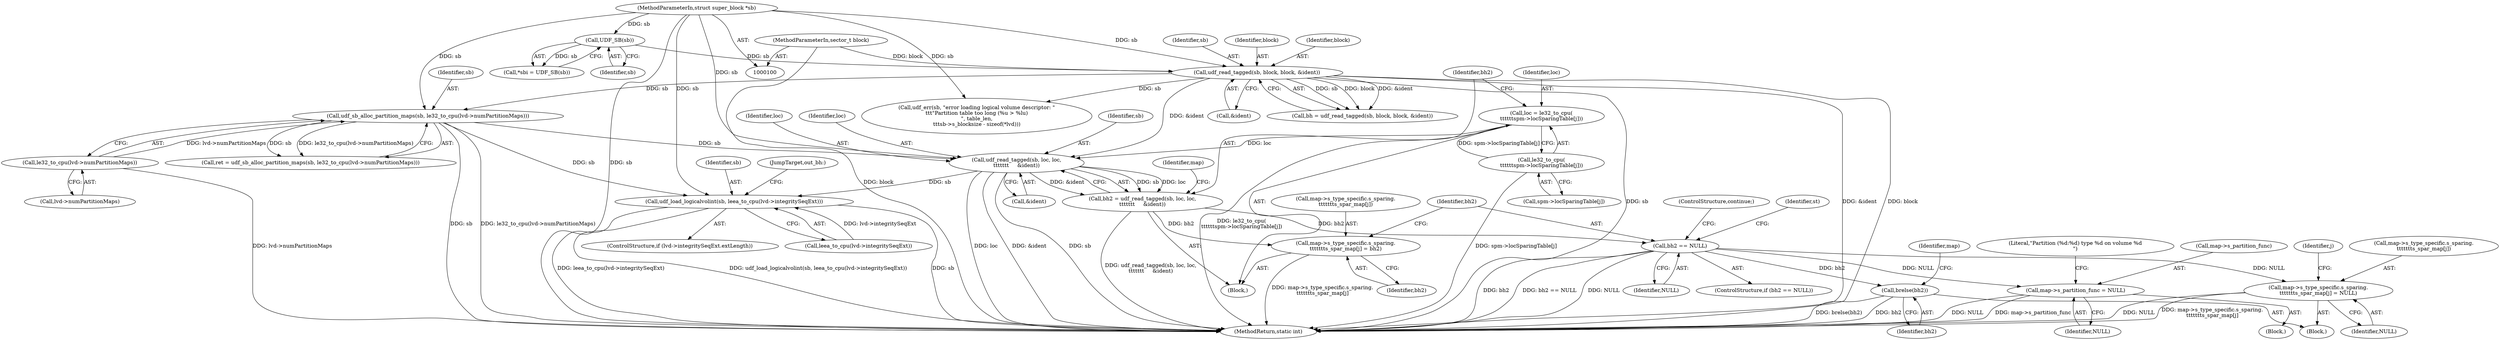 digraph "0_linux_adee11b2085bee90bd8f4f52123ffb07882d6256@API" {
"1000399" [label="(Call,udf_read_tagged(sb, loc, loc,\n\t\t\t\t\t\t\t     &ident))"];
"1000178" [label="(Call,udf_sb_alloc_partition_maps(sb, le32_to_cpu(lvd->numPartitionMaps)))"];
"1000125" [label="(Call,udf_read_tagged(sb, block, block, &ident))"];
"1000113" [label="(Call,UDF_SB(sb))"];
"1000101" [label="(MethodParameterIn,struct super_block *sb)"];
"1000102" [label="(MethodParameterIn,sector_t block)"];
"1000180" [label="(Call,le32_to_cpu(lvd->numPartitionMaps))"];
"1000389" [label="(Call,loc = le32_to_cpu(\n\t\t\t\t\t\tspm->locSparingTable[j]))"];
"1000391" [label="(Call,le32_to_cpu(\n\t\t\t\t\t\tspm->locSparingTable[j]))"];
"1000397" [label="(Call,bh2 = udf_read_tagged(sb, loc, loc,\n\t\t\t\t\t\t\t     &ident))"];
"1000405" [label="(Call,map->s_type_specific.s_sparing.\n\t\t\t\t\t\t\ts_spar_map[j] = bh2)"];
"1000417" [label="(Call,bh2 == NULL)"];
"1000269" [label="(Call,map->s_partition_func = NULL)"];
"1000443" [label="(Call,brelse(bh2))"];
"1000445" [label="(Call,map->s_type_specific.s_sparing.\n\t\t\t\t\t\t\ts_spar_map[j] = NULL)"];
"1000680" [label="(Call,udf_load_logicalvolint(sb, leea_to_cpu(lvd->integritySeqExt)))"];
"1000442" [label="(Block,)"];
"1000392" [label="(Call,spm->locSparingTable[j])"];
"1000113" [label="(Call,UDF_SB(sb))"];
"1000397" [label="(Call,bh2 = udf_read_tagged(sb, loc, loc,\n\t\t\t\t\t\t\t     &ident))"];
"1000418" [label="(Identifier,bh2)"];
"1000419" [label="(Identifier,NULL)"];
"1000691" [label="(MethodReturn,static int)"];
"1000126" [label="(Identifier,sb)"];
"1000387" [label="(Block,)"];
"1000400" [label="(Identifier,sb)"];
"1000401" [label="(Identifier,loc)"];
"1000416" [label="(ControlStructure,if (bh2 == NULL))"];
"1000636" [label="(Literal,\"Partition (%d:%d) type %d on volume %d\n\")"];
"1000681" [label="(Identifier,sb)"];
"1000422" [label="(Identifier,st)"];
"1000178" [label="(Call,udf_sb_alloc_partition_maps(sb, le32_to_cpu(lvd->numPartitionMaps)))"];
"1000398" [label="(Identifier,bh2)"];
"1000682" [label="(Call,leea_to_cpu(lvd->integritySeqExt))"];
"1000269" [label="(Call,map->s_partition_func = NULL)"];
"1000410" [label="(Identifier,map)"];
"1000123" [label="(Call,bh = udf_read_tagged(sb, block, block, &ident))"];
"1000417" [label="(Call,bh2 == NULL)"];
"1000179" [label="(Identifier,sb)"];
"1000406" [label="(Call,map->s_type_specific.s_sparing.\n\t\t\t\t\t\t\ts_spar_map[j])"];
"1000181" [label="(Call,lvd->numPartitionMaps)"];
"1000680" [label="(Call,udf_load_logicalvolint(sb, leea_to_cpu(lvd->integritySeqExt)))"];
"1000386" [label="(Identifier,j)"];
"1000415" [label="(Identifier,bh2)"];
"1000102" [label="(MethodParameterIn,sector_t block)"];
"1000111" [label="(Call,*sbi = UDF_SB(sb))"];
"1000241" [label="(Block,)"];
"1000446" [label="(Call,map->s_type_specific.s_sparing.\n\t\t\t\t\t\t\ts_spar_map[j])"];
"1000405" [label="(Call,map->s_type_specific.s_sparing.\n\t\t\t\t\t\t\ts_spar_map[j] = bh2)"];
"1000125" [label="(Call,udf_read_tagged(sb, block, block, &ident))"];
"1000674" [label="(ControlStructure,if (lvd->integritySeqExt.extLength))"];
"1000399" [label="(Call,udf_read_tagged(sb, loc, loc,\n\t\t\t\t\t\t\t     &ident))"];
"1000390" [label="(Identifier,loc)"];
"1000444" [label="(Identifier,bh2)"];
"1000403" [label="(Call,&ident)"];
"1000420" [label="(ControlStructure,continue;)"];
"1000114" [label="(Identifier,sb)"];
"1000455" [label="(Identifier,NULL)"];
"1000443" [label="(Call,brelse(bh2))"];
"1000450" [label="(Identifier,map)"];
"1000164" [label="(Call,udf_err(sb, \"error loading logical volume descriptor: \"\n\t\t\t\"Partition table too long (%u > %lu)\n\", table_len,\n\t\t\tsb->s_blocksize - sizeof(*lvd)))"];
"1000176" [label="(Call,ret = udf_sb_alloc_partition_maps(sb, le32_to_cpu(lvd->numPartitionMaps)))"];
"1000129" [label="(Call,&ident)"];
"1000180" [label="(Call,le32_to_cpu(lvd->numPartitionMaps))"];
"1000402" [label="(Identifier,loc)"];
"1000273" [label="(Identifier,NULL)"];
"1000389" [label="(Call,loc = le32_to_cpu(\n\t\t\t\t\t\tspm->locSparingTable[j]))"];
"1000127" [label="(Identifier,block)"];
"1000270" [label="(Call,map->s_partition_func)"];
"1000101" [label="(MethodParameterIn,struct super_block *sb)"];
"1000686" [label="(JumpTarget,out_bh:)"];
"1000128" [label="(Identifier,block)"];
"1000391" [label="(Call,le32_to_cpu(\n\t\t\t\t\t\tspm->locSparingTable[j]))"];
"1000445" [label="(Call,map->s_type_specific.s_sparing.\n\t\t\t\t\t\t\ts_spar_map[j] = NULL)"];
"1000399" -> "1000397"  [label="AST: "];
"1000399" -> "1000403"  [label="CFG: "];
"1000400" -> "1000399"  [label="AST: "];
"1000401" -> "1000399"  [label="AST: "];
"1000402" -> "1000399"  [label="AST: "];
"1000403" -> "1000399"  [label="AST: "];
"1000397" -> "1000399"  [label="CFG: "];
"1000399" -> "1000691"  [label="DDG: loc"];
"1000399" -> "1000691"  [label="DDG: &ident"];
"1000399" -> "1000691"  [label="DDG: sb"];
"1000399" -> "1000397"  [label="DDG: sb"];
"1000399" -> "1000397"  [label="DDG: loc"];
"1000399" -> "1000397"  [label="DDG: &ident"];
"1000178" -> "1000399"  [label="DDG: sb"];
"1000101" -> "1000399"  [label="DDG: sb"];
"1000389" -> "1000399"  [label="DDG: loc"];
"1000125" -> "1000399"  [label="DDG: &ident"];
"1000399" -> "1000680"  [label="DDG: sb"];
"1000178" -> "1000176"  [label="AST: "];
"1000178" -> "1000180"  [label="CFG: "];
"1000179" -> "1000178"  [label="AST: "];
"1000180" -> "1000178"  [label="AST: "];
"1000176" -> "1000178"  [label="CFG: "];
"1000178" -> "1000691"  [label="DDG: sb"];
"1000178" -> "1000691"  [label="DDG: le32_to_cpu(lvd->numPartitionMaps)"];
"1000178" -> "1000176"  [label="DDG: sb"];
"1000178" -> "1000176"  [label="DDG: le32_to_cpu(lvd->numPartitionMaps)"];
"1000125" -> "1000178"  [label="DDG: sb"];
"1000101" -> "1000178"  [label="DDG: sb"];
"1000180" -> "1000178"  [label="DDG: lvd->numPartitionMaps"];
"1000178" -> "1000680"  [label="DDG: sb"];
"1000125" -> "1000123"  [label="AST: "];
"1000125" -> "1000129"  [label="CFG: "];
"1000126" -> "1000125"  [label="AST: "];
"1000127" -> "1000125"  [label="AST: "];
"1000128" -> "1000125"  [label="AST: "];
"1000129" -> "1000125"  [label="AST: "];
"1000123" -> "1000125"  [label="CFG: "];
"1000125" -> "1000691"  [label="DDG: sb"];
"1000125" -> "1000691"  [label="DDG: &ident"];
"1000125" -> "1000691"  [label="DDG: block"];
"1000125" -> "1000123"  [label="DDG: sb"];
"1000125" -> "1000123"  [label="DDG: block"];
"1000125" -> "1000123"  [label="DDG: &ident"];
"1000113" -> "1000125"  [label="DDG: sb"];
"1000101" -> "1000125"  [label="DDG: sb"];
"1000102" -> "1000125"  [label="DDG: block"];
"1000125" -> "1000164"  [label="DDG: sb"];
"1000113" -> "1000111"  [label="AST: "];
"1000113" -> "1000114"  [label="CFG: "];
"1000114" -> "1000113"  [label="AST: "];
"1000111" -> "1000113"  [label="CFG: "];
"1000113" -> "1000111"  [label="DDG: sb"];
"1000101" -> "1000113"  [label="DDG: sb"];
"1000101" -> "1000100"  [label="AST: "];
"1000101" -> "1000691"  [label="DDG: sb"];
"1000101" -> "1000164"  [label="DDG: sb"];
"1000101" -> "1000680"  [label="DDG: sb"];
"1000102" -> "1000100"  [label="AST: "];
"1000102" -> "1000691"  [label="DDG: block"];
"1000180" -> "1000181"  [label="CFG: "];
"1000181" -> "1000180"  [label="AST: "];
"1000180" -> "1000691"  [label="DDG: lvd->numPartitionMaps"];
"1000389" -> "1000387"  [label="AST: "];
"1000389" -> "1000391"  [label="CFG: "];
"1000390" -> "1000389"  [label="AST: "];
"1000391" -> "1000389"  [label="AST: "];
"1000398" -> "1000389"  [label="CFG: "];
"1000389" -> "1000691"  [label="DDG: le32_to_cpu(\n\t\t\t\t\t\tspm->locSparingTable[j])"];
"1000391" -> "1000389"  [label="DDG: spm->locSparingTable[j]"];
"1000391" -> "1000392"  [label="CFG: "];
"1000392" -> "1000391"  [label="AST: "];
"1000391" -> "1000691"  [label="DDG: spm->locSparingTable[j]"];
"1000397" -> "1000387"  [label="AST: "];
"1000398" -> "1000397"  [label="AST: "];
"1000410" -> "1000397"  [label="CFG: "];
"1000397" -> "1000691"  [label="DDG: udf_read_tagged(sb, loc, loc,\n\t\t\t\t\t\t\t     &ident)"];
"1000397" -> "1000405"  [label="DDG: bh2"];
"1000397" -> "1000417"  [label="DDG: bh2"];
"1000405" -> "1000387"  [label="AST: "];
"1000405" -> "1000415"  [label="CFG: "];
"1000406" -> "1000405"  [label="AST: "];
"1000415" -> "1000405"  [label="AST: "];
"1000418" -> "1000405"  [label="CFG: "];
"1000405" -> "1000691"  [label="DDG: map->s_type_specific.s_sparing.\n\t\t\t\t\t\t\ts_spar_map[j]"];
"1000417" -> "1000416"  [label="AST: "];
"1000417" -> "1000419"  [label="CFG: "];
"1000418" -> "1000417"  [label="AST: "];
"1000419" -> "1000417"  [label="AST: "];
"1000420" -> "1000417"  [label="CFG: "];
"1000422" -> "1000417"  [label="CFG: "];
"1000417" -> "1000691"  [label="DDG: bh2"];
"1000417" -> "1000691"  [label="DDG: bh2 == NULL"];
"1000417" -> "1000691"  [label="DDG: NULL"];
"1000417" -> "1000269"  [label="DDG: NULL"];
"1000417" -> "1000443"  [label="DDG: bh2"];
"1000417" -> "1000445"  [label="DDG: NULL"];
"1000269" -> "1000241"  [label="AST: "];
"1000269" -> "1000273"  [label="CFG: "];
"1000270" -> "1000269"  [label="AST: "];
"1000273" -> "1000269"  [label="AST: "];
"1000636" -> "1000269"  [label="CFG: "];
"1000269" -> "1000691"  [label="DDG: NULL"];
"1000269" -> "1000691"  [label="DDG: map->s_partition_func"];
"1000443" -> "1000442"  [label="AST: "];
"1000443" -> "1000444"  [label="CFG: "];
"1000444" -> "1000443"  [label="AST: "];
"1000450" -> "1000443"  [label="CFG: "];
"1000443" -> "1000691"  [label="DDG: brelse(bh2)"];
"1000443" -> "1000691"  [label="DDG: bh2"];
"1000445" -> "1000442"  [label="AST: "];
"1000445" -> "1000455"  [label="CFG: "];
"1000446" -> "1000445"  [label="AST: "];
"1000455" -> "1000445"  [label="AST: "];
"1000386" -> "1000445"  [label="CFG: "];
"1000445" -> "1000691"  [label="DDG: NULL"];
"1000445" -> "1000691"  [label="DDG: map->s_type_specific.s_sparing.\n\t\t\t\t\t\t\ts_spar_map[j]"];
"1000680" -> "1000674"  [label="AST: "];
"1000680" -> "1000682"  [label="CFG: "];
"1000681" -> "1000680"  [label="AST: "];
"1000682" -> "1000680"  [label="AST: "];
"1000686" -> "1000680"  [label="CFG: "];
"1000680" -> "1000691"  [label="DDG: sb"];
"1000680" -> "1000691"  [label="DDG: leea_to_cpu(lvd->integritySeqExt)"];
"1000680" -> "1000691"  [label="DDG: udf_load_logicalvolint(sb, leea_to_cpu(lvd->integritySeqExt))"];
"1000682" -> "1000680"  [label="DDG: lvd->integritySeqExt"];
}
